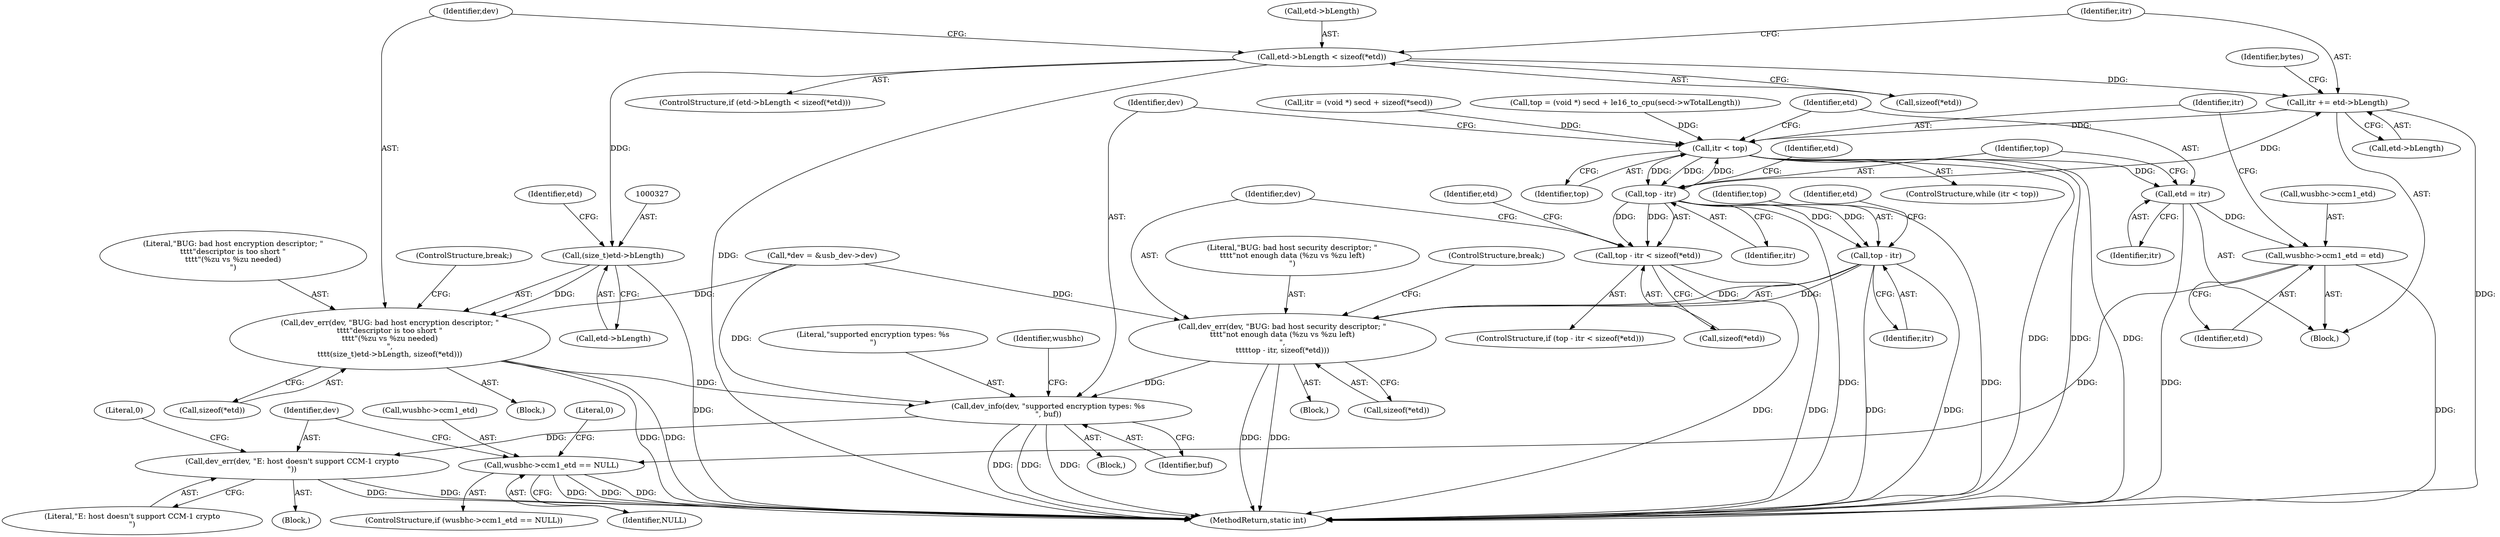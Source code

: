 digraph "0_linux_704620afc70cf47abb9d6a1a57f3825d2bca49cf_1@API" {
"1000315" [label="(Call,etd->bLength < sizeof(*etd))"];
"1000326" [label="(Call,(size_t)etd->bLength)"];
"1000323" [label="(Call,dev_err(dev, \"BUG: bad host encryption descriptor; \"\n\t\t\t\t\"descriptor is too short \"\n\t\t\t\t\"(%zu vs %zu needed)\n\",\n\t\t\t\t(size_t)etd->bLength, sizeof(*etd)))"];
"1000363" [label="(Call,dev_info(dev, \"supported encryption types: %s\n\", buf))"];
"1000374" [label="(Call,dev_err(dev, \"E: host doesn't support CCM-1 crypto\n\"))"];
"1000335" [label="(Call,itr += etd->bLength)"];
"1000288" [label="(Call,itr < top)"];
"1000292" [label="(Call,etd = itr)"];
"1000358" [label="(Call,wusbhc->ccm1_etd = etd)"];
"1000368" [label="(Call,wusbhc->ccm1_etd == NULL)"];
"1000297" [label="(Call,top - itr)"];
"1000296" [label="(Call,top - itr < sizeof(*etd))"];
"1000307" [label="(Call,top - itr)"];
"1000304" [label="(Call,dev_err(dev, \"BUG: bad host security descriptor; \"\n\t\t\t\t\"not enough data (%zu vs %zu left)\n\",\n\t\t\t\ttop - itr, sizeof(*etd)))"];
"1000292" [label="(Call,etd = itr)"];
"1000325" [label="(Literal,\"BUG: bad host encryption descriptor; \"\n\t\t\t\t\"descriptor is too short \"\n\t\t\t\t\"(%zu vs %zu needed)\n\")"];
"1000326" [label="(Call,(size_t)etd->bLength)"];
"1000307" [label="(Call,top - itr)"];
"1000370" [label="(Identifier,wusbhc)"];
"1000287" [label="(ControlStructure,while (itr < top))"];
"1000374" [label="(Call,dev_err(dev, \"E: host doesn't support CCM-1 crypto\n\"))"];
"1000316" [label="(Call,etd->bLength)"];
"1000315" [label="(Call,etd->bLength < sizeof(*etd))"];
"1000319" [label="(Call,sizeof(*etd))"];
"1000314" [label="(ControlStructure,if (etd->bLength < sizeof(*etd)))"];
"1000362" [label="(Identifier,etd)"];
"1000334" [label="(ControlStructure,break;)"];
"1000335" [label="(Call,itr += etd->bLength)"];
"1000294" [label="(Identifier,itr)"];
"1000367" [label="(ControlStructure,if (wusbhc->ccm1_etd == NULL))"];
"1000297" [label="(Call,top - itr)"];
"1000331" [label="(Call,sizeof(*etd))"];
"1000291" [label="(Block,)"];
"1000372" [label="(Identifier,NULL)"];
"1000381" [label="(MethodReturn,static int)"];
"1000373" [label="(Block,)"];
"1000380" [label="(Literal,0)"];
"1000303" [label="(Block,)"];
"1000295" [label="(ControlStructure,if (top - itr < sizeof(*etd)))"];
"1000323" [label="(Call,dev_err(dev, \"BUG: bad host encryption descriptor; \"\n\t\t\t\t\"descriptor is too short \"\n\t\t\t\t\"(%zu vs %zu needed)\n\",\n\t\t\t\t(size_t)etd->bLength, sizeof(*etd)))"];
"1000305" [label="(Identifier,dev)"];
"1000369" [label="(Call,wusbhc->ccm1_etd)"];
"1000359" [label="(Call,wusbhc->ccm1_etd)"];
"1000337" [label="(Call,etd->bLength)"];
"1000290" [label="(Identifier,top)"];
"1000324" [label="(Identifier,dev)"];
"1000271" [label="(Call,top = (void *) secd + le16_to_cpu(secd->wTotalLength))"];
"1000309" [label="(Identifier,itr)"];
"1000308" [label="(Identifier,top)"];
"1000289" [label="(Identifier,itr)"];
"1000298" [label="(Identifier,top)"];
"1000296" [label="(Call,top - itr < sizeof(*etd))"];
"1000312" [label="(Identifier,etd)"];
"1000299" [label="(Identifier,itr)"];
"1000376" [label="(Literal,\"E: host doesn't support CCM-1 crypto\n\")"];
"1000375" [label="(Identifier,dev)"];
"1000300" [label="(Call,sizeof(*etd))"];
"1000341" [label="(Identifier,bytes)"];
"1000293" [label="(Identifier,etd)"];
"1000304" [label="(Call,dev_err(dev, \"BUG: bad host security descriptor; \"\n\t\t\t\t\"not enough data (%zu vs %zu left)\n\",\n\t\t\t\ttop - itr, sizeof(*etd)))"];
"1000310" [label="(Call,sizeof(*etd))"];
"1000322" [label="(Block,)"];
"1000365" [label="(Literal,\"supported encryption types: %s\n\")"];
"1000358" [label="(Call,wusbhc->ccm1_etd = etd)"];
"1000368" [label="(Call,wusbhc->ccm1_etd == NULL)"];
"1000288" [label="(Call,itr < top)"];
"1000306" [label="(Literal,\"BUG: bad host security descriptor; \"\n\t\t\t\t\"not enough data (%zu vs %zu left)\n\")"];
"1000313" [label="(ControlStructure,break;)"];
"1000333" [label="(Identifier,etd)"];
"1000317" [label="(Identifier,etd)"];
"1000105" [label="(Block,)"];
"1000336" [label="(Identifier,itr)"];
"1000328" [label="(Call,etd->bLength)"];
"1000262" [label="(Call,itr = (void *) secd + sizeof(*secd))"];
"1000363" [label="(Call,dev_info(dev, \"supported encryption types: %s\n\", buf))"];
"1000378" [label="(Literal,0)"];
"1000123" [label="(Call,*dev = &usb_dev->dev)"];
"1000302" [label="(Identifier,etd)"];
"1000366" [label="(Identifier,buf)"];
"1000364" [label="(Identifier,dev)"];
"1000315" -> "1000314"  [label="AST: "];
"1000315" -> "1000319"  [label="CFG: "];
"1000316" -> "1000315"  [label="AST: "];
"1000319" -> "1000315"  [label="AST: "];
"1000324" -> "1000315"  [label="CFG: "];
"1000336" -> "1000315"  [label="CFG: "];
"1000315" -> "1000381"  [label="DDG: "];
"1000315" -> "1000326"  [label="DDG: "];
"1000315" -> "1000335"  [label="DDG: "];
"1000326" -> "1000323"  [label="AST: "];
"1000326" -> "1000328"  [label="CFG: "];
"1000327" -> "1000326"  [label="AST: "];
"1000328" -> "1000326"  [label="AST: "];
"1000333" -> "1000326"  [label="CFG: "];
"1000326" -> "1000381"  [label="DDG: "];
"1000326" -> "1000323"  [label="DDG: "];
"1000323" -> "1000322"  [label="AST: "];
"1000323" -> "1000331"  [label="CFG: "];
"1000324" -> "1000323"  [label="AST: "];
"1000325" -> "1000323"  [label="AST: "];
"1000331" -> "1000323"  [label="AST: "];
"1000334" -> "1000323"  [label="CFG: "];
"1000323" -> "1000381"  [label="DDG: "];
"1000323" -> "1000381"  [label="DDG: "];
"1000123" -> "1000323"  [label="DDG: "];
"1000323" -> "1000363"  [label="DDG: "];
"1000363" -> "1000105"  [label="AST: "];
"1000363" -> "1000366"  [label="CFG: "];
"1000364" -> "1000363"  [label="AST: "];
"1000365" -> "1000363"  [label="AST: "];
"1000366" -> "1000363"  [label="AST: "];
"1000370" -> "1000363"  [label="CFG: "];
"1000363" -> "1000381"  [label="DDG: "];
"1000363" -> "1000381"  [label="DDG: "];
"1000363" -> "1000381"  [label="DDG: "];
"1000304" -> "1000363"  [label="DDG: "];
"1000123" -> "1000363"  [label="DDG: "];
"1000363" -> "1000374"  [label="DDG: "];
"1000374" -> "1000373"  [label="AST: "];
"1000374" -> "1000376"  [label="CFG: "];
"1000375" -> "1000374"  [label="AST: "];
"1000376" -> "1000374"  [label="AST: "];
"1000378" -> "1000374"  [label="CFG: "];
"1000374" -> "1000381"  [label="DDG: "];
"1000374" -> "1000381"  [label="DDG: "];
"1000335" -> "1000291"  [label="AST: "];
"1000335" -> "1000337"  [label="CFG: "];
"1000336" -> "1000335"  [label="AST: "];
"1000337" -> "1000335"  [label="AST: "];
"1000341" -> "1000335"  [label="CFG: "];
"1000335" -> "1000381"  [label="DDG: "];
"1000335" -> "1000288"  [label="DDG: "];
"1000297" -> "1000335"  [label="DDG: "];
"1000288" -> "1000287"  [label="AST: "];
"1000288" -> "1000290"  [label="CFG: "];
"1000289" -> "1000288"  [label="AST: "];
"1000290" -> "1000288"  [label="AST: "];
"1000293" -> "1000288"  [label="CFG: "];
"1000364" -> "1000288"  [label="CFG: "];
"1000288" -> "1000381"  [label="DDG: "];
"1000288" -> "1000381"  [label="DDG: "];
"1000288" -> "1000381"  [label="DDG: "];
"1000262" -> "1000288"  [label="DDG: "];
"1000297" -> "1000288"  [label="DDG: "];
"1000271" -> "1000288"  [label="DDG: "];
"1000288" -> "1000292"  [label="DDG: "];
"1000288" -> "1000297"  [label="DDG: "];
"1000288" -> "1000297"  [label="DDG: "];
"1000292" -> "1000291"  [label="AST: "];
"1000292" -> "1000294"  [label="CFG: "];
"1000293" -> "1000292"  [label="AST: "];
"1000294" -> "1000292"  [label="AST: "];
"1000298" -> "1000292"  [label="CFG: "];
"1000292" -> "1000381"  [label="DDG: "];
"1000292" -> "1000358"  [label="DDG: "];
"1000358" -> "1000291"  [label="AST: "];
"1000358" -> "1000362"  [label="CFG: "];
"1000359" -> "1000358"  [label="AST: "];
"1000362" -> "1000358"  [label="AST: "];
"1000289" -> "1000358"  [label="CFG: "];
"1000358" -> "1000381"  [label="DDG: "];
"1000358" -> "1000368"  [label="DDG: "];
"1000368" -> "1000367"  [label="AST: "];
"1000368" -> "1000372"  [label="CFG: "];
"1000369" -> "1000368"  [label="AST: "];
"1000372" -> "1000368"  [label="AST: "];
"1000375" -> "1000368"  [label="CFG: "];
"1000380" -> "1000368"  [label="CFG: "];
"1000368" -> "1000381"  [label="DDG: "];
"1000368" -> "1000381"  [label="DDG: "];
"1000368" -> "1000381"  [label="DDG: "];
"1000297" -> "1000296"  [label="AST: "];
"1000297" -> "1000299"  [label="CFG: "];
"1000298" -> "1000297"  [label="AST: "];
"1000299" -> "1000297"  [label="AST: "];
"1000302" -> "1000297"  [label="CFG: "];
"1000297" -> "1000381"  [label="DDG: "];
"1000297" -> "1000381"  [label="DDG: "];
"1000297" -> "1000296"  [label="DDG: "];
"1000297" -> "1000296"  [label="DDG: "];
"1000297" -> "1000307"  [label="DDG: "];
"1000297" -> "1000307"  [label="DDG: "];
"1000296" -> "1000295"  [label="AST: "];
"1000296" -> "1000300"  [label="CFG: "];
"1000300" -> "1000296"  [label="AST: "];
"1000305" -> "1000296"  [label="CFG: "];
"1000317" -> "1000296"  [label="CFG: "];
"1000296" -> "1000381"  [label="DDG: "];
"1000296" -> "1000381"  [label="DDG: "];
"1000307" -> "1000304"  [label="AST: "];
"1000307" -> "1000309"  [label="CFG: "];
"1000308" -> "1000307"  [label="AST: "];
"1000309" -> "1000307"  [label="AST: "];
"1000312" -> "1000307"  [label="CFG: "];
"1000307" -> "1000381"  [label="DDG: "];
"1000307" -> "1000381"  [label="DDG: "];
"1000307" -> "1000304"  [label="DDG: "];
"1000307" -> "1000304"  [label="DDG: "];
"1000304" -> "1000303"  [label="AST: "];
"1000304" -> "1000310"  [label="CFG: "];
"1000305" -> "1000304"  [label="AST: "];
"1000306" -> "1000304"  [label="AST: "];
"1000310" -> "1000304"  [label="AST: "];
"1000313" -> "1000304"  [label="CFG: "];
"1000304" -> "1000381"  [label="DDG: "];
"1000304" -> "1000381"  [label="DDG: "];
"1000123" -> "1000304"  [label="DDG: "];
}
